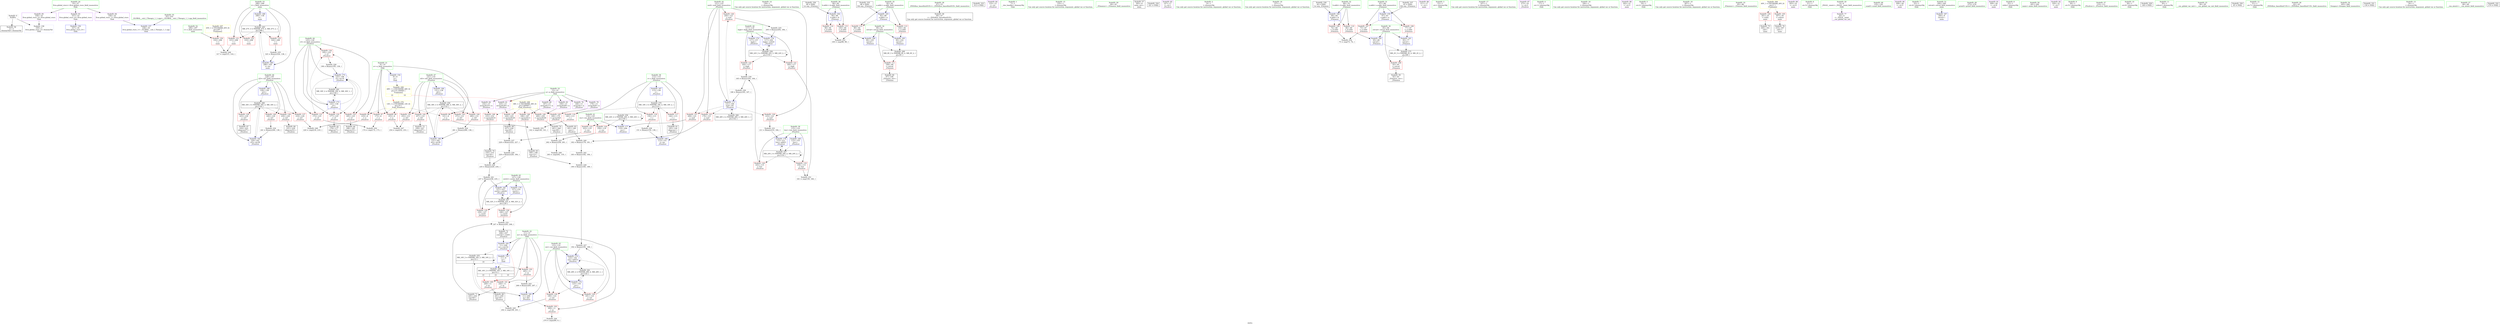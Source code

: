 digraph "SVFG" {
	label="SVFG";

	Node0x562b2a249fd0 [shape=record,color=grey,label="{NodeID: 0\nNullPtr}"];
	Node0x562b2a249fd0 -> Node0x562b2a26bf90[style=solid];
	Node0x562b2a249fd0 -> Node0x562b2a272420[style=solid];
	Node0x562b2a285350 [shape=record,color=black,label="{NodeID: 263\nMR_47V_3 = PHI(MR_47V_4, MR_47V_2, )\npts\{299 \}\n}"];
	Node0x562b2a285350 -> Node0x562b2a271db0[style=dashed];
	Node0x562b2a285350 -> Node0x562b2a271e80[style=dashed];
	Node0x562b2a285350 -> Node0x562b2a271f50[style=dashed];
	Node0x562b2a285350 -> Node0x562b2a273d80[style=dashed];
	Node0x562b2a273630 [shape=record,color=blue,label="{NodeID: 180\n129\<--138\ni23\<--\n_Z5solvev\n}"];
	Node0x562b2a273630 -> Node0x562b2a286c50[style=dashed];
	Node0x562b2a26a900 [shape=record,color=red,label="{NodeID: 97\n173\<--8\n\<--n\n_Z5solvev\n}"];
	Node0x562b2a26a900 -> Node0x562b2a279330[style=solid];
	Node0x562b2a268b60 [shape=record,color=green,label="{NodeID: 14\n138\<--1\n\<--dummyObj\nCan only get source location for instruction, argument, global var or function.}"];
	Node0x562b2a26b460 [shape=record,color=red,label="{NodeID: 111\n108\<--90\n\<--retval\n_Z3minxx\n}"];
	Node0x562b2a26b460 -> Node0x562b2a26c330[style=solid];
	Node0x562b2a269700 [shape=record,color=green,label="{NodeID: 28\n47\<--53\n_ZNSt8ios_base4InitD1Ev\<--_ZNSt8ios_base4InitD1Ev_field_insensitive\n}"];
	Node0x562b2a269700 -> Node0x562b2a26c160[style=solid];
	Node0x562b2a270890 [shape=record,color=red,label="{NodeID: 125\n176\<--121\n\<--mid\n_Z5solvev\n}"];
	Node0x562b2a270890 -> Node0x562b2a278430[style=solid];
	Node0x562b2a26a320 [shape=record,color=green,label="{NodeID: 42\n121\<--122\nmid\<--mid_field_insensitive\n_Z5solvev\n}"];
	Node0x562b2a26a320 -> Node0x562b2a270890[style=solid];
	Node0x562b2a26a320 -> Node0x562b2a270960[style=solid];
	Node0x562b2a26a320 -> Node0x562b2a270a30[style=solid];
	Node0x562b2a26a320 -> Node0x562b2a270b00[style=solid];
	Node0x562b2a26a320 -> Node0x562b2a272ee0[style=solid];
	Node0x562b2a2713f0 [shape=record,color=red,label="{NodeID: 139\n230\<--129\n\<--i23\n_Z5solvev\n}"];
	Node0x562b2a2713f0 -> Node0x562b2a26ca80[style=solid];
	Node0x562b2a26bf90 [shape=record,color=black,label="{NodeID: 56\n2\<--3\ndummyVal\<--dummyVal\n}"];
	Node0x562b2a277e30 [shape=record,color=grey,label="{NodeID: 236\n166 = Binary(165, 167, )\n}"];
	Node0x562b2a277e30 -> Node0x562b2a272ee0[style=solid];
	Node0x562b2a271f50 [shape=record,color=red,label="{NodeID: 153\n324\<--298\n\<--i\nmain\n}"];
	Node0x562b2a271f50 -> Node0x562b2a277cb0[style=solid];
	Node0x562b2a26cb50 [shape=record,color=black,label="{NodeID: 70\n234\<--233\nconv34\<--\n_Z5solvev\n}"];
	Node0x562b2a26cb50 -> Node0x562b2a2782b0[style=solid];
	Node0x562b2a29aa90 [shape=record,color=black,label="{NodeID: 333\n312 = PHI()\n}"];
	Node0x562b2a279330 [shape=record,color=grey,label="{NodeID: 250\n174 = cmp(172, 173, )\n}"];
	Node0x562b2a272ba0 [shape=record,color=blue,label="{NodeID: 167\n113\<--138\ni\<--\n_Z5solvev\n}"];
	Node0x562b2a272ba0 -> Node0x562b2a287650[style=dashed];
	Node0x562b2a26d6b0 [shape=record,color=purple,label="{NodeID: 84\n133\<--15\n\<--.str\n_Z5solvev\n}"];
	Node0x562b2a24a060 [shape=record,color=green,label="{NodeID: 1\n7\<--1\n__dso_handle\<--dummyObj\nGlob }"];
	Node0x562b2a285850 [shape=record,color=black,label="{NodeID: 264\nMR_16V_2 = PHI(MR_16V_3, MR_16V_1, )\npts\{12 \}\n|{<s0>10|<s1>10|<s2>10}}"];
	Node0x562b2a285850:s0 -> Node0x562b2a26ab70[style=dashed,color=red];
	Node0x562b2a285850:s1 -> Node0x562b2a26ac40[style=dashed,color=red];
	Node0x562b2a285850:s2 -> Node0x562b2a2738a0[style=dashed,color=red];
	Node0x562b2a273700 [shape=record,color=blue,label="{NodeID: 181\n127\<--237\ncnt22\<--add36\n_Z5solvev\n}"];
	Node0x562b2a273700 -> Node0x562b2a286750[style=dashed];
	Node0x562b2a26a9d0 [shape=record,color=red,label="{NodeID: 98\n219\<--8\n\<--n\n_Z5solvev\n}"];
	Node0x562b2a26a9d0 -> Node0x562b2a279030[style=solid];
	Node0x562b2a268bf0 [shape=record,color=green,label="{NodeID: 15\n155\<--1\n\<--dummyObj\nCan only get source location for instruction, argument, global var or function.}"];
	Node0x562b2a26b530 [shape=record,color=red,label="{NodeID: 112\n98\<--92\n\<--a.addr\n_Z3minxx\n}"];
	Node0x562b2a26b530 -> Node0x562b2a26f100[style=solid];
	Node0x562b2a269800 [shape=record,color=green,label="{NodeID: 29\n60\<--61\n_Z3maxxx\<--_Z3maxxx_field_insensitive\n}"];
	Node0x562b2a270960 [shape=record,color=red,label="{NodeID: 126\n204\<--121\n\<--mid\n_Z5solvev\n}"];
	Node0x562b2a270960 -> Node0x562b2a276db0[style=solid];
	Node0x562b2a26a3f0 [shape=record,color=green,label="{NodeID: 43\n123\<--124\ncnt\<--cnt_field_insensitive\n_Z5solvev\n}"];
	Node0x562b2a26a3f0 -> Node0x562b2a270bd0[style=solid];
	Node0x562b2a26a3f0 -> Node0x562b2a270ca0[style=solid];
	Node0x562b2a26a3f0 -> Node0x562b2a272fb0[style=solid];
	Node0x562b2a26a3f0 -> Node0x562b2a273150[style=solid];
	Node0x562b2a2714c0 [shape=record,color=red,label="{NodeID: 140\n240\<--129\n\<--i23\n_Z5solvev\n}"];
	Node0x562b2a2714c0 -> Node0x562b2a277b30[style=solid];
	Node0x562b2a26c090 [shape=record,color=black,label="{NodeID: 57\n293\<--9\nmain_ret\<--\nmain\n}"];
	Node0x562b2a277fb0 [shape=record,color=grey,label="{NodeID: 237\n228 = Binary(222, 227, )\n}"];
	Node0x562b2a277fb0 -> Node0x562b2a2773b0[style=solid];
	Node0x562b2a272020 [shape=record,color=blue,label="{NodeID: 154\n8\<--9\nn\<--\nGlob }"];
	Node0x562b2a272020 -> Node0x562b2a28b740[style=dashed];
	Node0x562b2a26cc20 [shape=record,color=black,label="{NodeID: 71\n245\<--244\nconv40\<--\n_Z5solvev\n}"];
	Node0x562b2a26cc20 -> Node0x562b2a277830[style=solid];
	Node0x562b2a29ab90 [shape=record,color=black,label="{NodeID: 334\n321 = PHI()\n}"];
	Node0x562b2a2794b0 [shape=record,color=grey,label="{NodeID: 251\n161 = cmp(159, 160, )\n}"];
	Node0x562b2a272c70 [shape=record,color=blue,label="{NodeID: 168\n113\<--151\ni\<--inc\n_Z5solvev\n}"];
	Node0x562b2a272c70 -> Node0x562b2a287650[style=dashed];
	Node0x562b2a26d780 [shape=record,color=purple,label="{NodeID: 85\n147\<--17\n\<--.str.1\n_Z5solvev\n}"];
	Node0x562b2a25cd30 [shape=record,color=green,label="{NodeID: 2\n9\<--1\n\<--dummyObj\nCan only get source location for instruction, argument, global var or function.}"];
	Node0x562b2a2737d0 [shape=record,color=blue,label="{NodeID: 182\n129\<--241\ni23\<--inc38\n_Z5solvev\n}"];
	Node0x562b2a2737d0 -> Node0x562b2a286c50[style=dashed];
	Node0x562b2a26aaa0 [shape=record,color=red,label="{NodeID: 99\n253\<--8\n\<--n\n_Z5solvev\n}"];
	Node0x562b2a26aaa0 -> Node0x562b2a278eb0[style=solid];
	Node0x562b2a268c80 [shape=record,color=green,label="{NodeID: 16\n157\<--1\n\<--dummyObj\nCan only get source location for instruction, argument, global var or function.}"];
	Node0x562b2a26b600 [shape=record,color=red,label="{NodeID: 113\n102\<--92\n\<--a.addr\n_Z3minxx\n}"];
	Node0x562b2a26b600 -> Node0x562b2a272a00[style=solid];
	Node0x562b2a269900 [shape=record,color=green,label="{NodeID: 30\n65\<--66\nretval\<--retval_field_insensitive\n_Z3maxxx\n}"];
	Node0x562b2a269900 -> Node0x562b2a26b050[style=solid];
	Node0x562b2a269900 -> Node0x562b2a2726c0[style=solid];
	Node0x562b2a269900 -> Node0x562b2a272790[style=solid];
	Node0x562b2a270a30 [shape=record,color=red,label="{NodeID: 127\n208\<--121\n\<--mid\n_Z5solvev\n}"];
	Node0x562b2a270a30 -> Node0x562b2a2733c0[style=solid];
	Node0x562b2a26a4c0 [shape=record,color=green,label="{NodeID: 44\n125\<--126\ni3\<--i3_field_insensitive\n_Z5solvev\n}"];
	Node0x562b2a26a4c0 -> Node0x562b2a270d70[style=solid];
	Node0x562b2a26a4c0 -> Node0x562b2a270e40[style=solid];
	Node0x562b2a26a4c0 -> Node0x562b2a270f10[style=solid];
	Node0x562b2a26a4c0 -> Node0x562b2a270fe0[style=solid];
	Node0x562b2a26a4c0 -> Node0x562b2a273080[style=solid];
	Node0x562b2a26a4c0 -> Node0x562b2a273220[style=solid];
	Node0x562b2a276c70 [shape=record,color=grey,label="{NodeID: 224\n281 = Binary(280, 138, )\n}"];
	Node0x562b2a276c70 -> Node0x562b2a273b10[style=solid];
	Node0x562b2a271590 [shape=record,color=red,label="{NodeID: 141\n252\<--131\n\<--i43\n_Z5solvev\n}"];
	Node0x562b2a271590 -> Node0x562b2a278eb0[style=solid];
	Node0x562b2a26c160 [shape=record,color=black,label="{NodeID: 58\n46\<--47\n\<--_ZNSt8ios_base4InitD1Ev\nCan only get source location for instruction, argument, global var or function.}"];
	Node0x562b2a278130 [shape=record,color=grey,label="{NodeID: 238\n151 = Binary(150, 138, )\n}"];
	Node0x562b2a278130 -> Node0x562b2a272c70[style=solid];
	Node0x562b2a272120 [shape=record,color=blue,label="{NodeID: 155\n11\<--9\nm\<--\nGlob }"];
	Node0x562b2a272120 -> Node0x562b2a285850[style=dashed];
	Node0x562b2a26ccf0 [shape=record,color=black,label="{NodeID: 72\n248\<--247\nconv42\<--sub41\n_Z5solvev\n}"];
	Node0x562b2a26ccf0 -> Node0x562b2a2738a0[style=solid];
	Node0x562b2a29ac90 [shape=record,color=black,label="{NodeID: 335\n88 = PHI()\n0th arg _Z3minxx }"];
	Node0x562b2a29ac90 -> Node0x562b2a272860[style=solid];
	Node0x562b2a26f100 [shape=record,color=grey,label="{NodeID: 252\n100 = cmp(98, 99, )\n}"];
	Node0x562b2a272d40 [shape=record,color=blue,label="{NodeID: 169\n115\<--155\nlow\<--\n_Z5solvev\n}"];
	Node0x562b2a272d40 -> Node0x562b2a283550[style=dashed];
	Node0x562b2a26d850 [shape=record,color=purple,label="{NodeID: 86\n311\<--17\n\<--.str.1\nmain\n}"];
	Node0x562b2a25cdc0 [shape=record,color=green,label="{NodeID: 3\n15\<--1\n.str\<--dummyObj\nGlob }"];
	Node0x562b2a2738a0 [shape=record,color=blue,label="{NodeID: 183\n11\<--248\nm\<--conv42\n_Z5solvev\n}"];
	Node0x562b2a2738a0 -> Node0x562b2a282b50[style=dashed];
	Node0x562b2a26ab70 [shape=record,color=red,label="{NodeID: 100\n200\<--11\n\<--m\n_Z5solvev\n}"];
	Node0x562b2a26ab70 -> Node0x562b2a26c810[style=solid];
	Node0x562b2a268d10 [shape=record,color=green,label="{NodeID: 17\n167\<--1\n\<--dummyObj\nCan only get source location for instruction, argument, global var or function.}"];
	Node0x562b2a26b6d0 [shape=record,color=red,label="{NodeID: 114\n99\<--94\n\<--b.addr\n_Z3minxx\n}"];
	Node0x562b2a26b6d0 -> Node0x562b2a26f100[style=solid];
	Node0x562b2a2699d0 [shape=record,color=green,label="{NodeID: 31\n67\<--68\na.addr\<--a.addr_field_insensitive\n_Z3maxxx\n}"];
	Node0x562b2a2699d0 -> Node0x562b2a26b120[style=solid];
	Node0x562b2a2699d0 -> Node0x562b2a26b1f0[style=solid];
	Node0x562b2a2699d0 -> Node0x562b2a272520[style=solid];
	Node0x562b2a270b00 [shape=record,color=red,label="{NodeID: 128\n210\<--121\n\<--mid\n_Z5solvev\n}"];
	Node0x562b2a270b00 -> Node0x562b2a2776b0[style=solid];
	Node0x562b2a26a590 [shape=record,color=green,label="{NodeID: 45\n127\<--128\ncnt22\<--cnt22_field_insensitive\n_Z5solvev\n}"];
	Node0x562b2a26a590 -> Node0x562b2a2710b0[style=solid];
	Node0x562b2a26a590 -> Node0x562b2a271180[style=solid];
	Node0x562b2a26a590 -> Node0x562b2a273560[style=solid];
	Node0x562b2a26a590 -> Node0x562b2a273700[style=solid];
	Node0x562b2a276db0 [shape=record,color=grey,label="{NodeID: 225\n205 = Binary(204, 184, )\n}"];
	Node0x562b2a276db0 -> Node0x562b2a2732f0[style=solid];
	Node0x562b2a271660 [shape=record,color=red,label="{NodeID: 142\n257\<--131\n\<--i43\n_Z5solvev\n}"];
	Node0x562b2a271660 -> Node0x562b2a26cdc0[style=solid];
	Node0x562b2a26c260 [shape=record,color=black,label="{NodeID: 59\n62\<--83\n_Z3maxxx_ret\<--\n_Z3maxxx\n}"];
	Node0x562b2a2782b0 [shape=record,color=grey,label="{NodeID: 239\n235 = Binary(229, 234, )\n}"];
	Node0x562b2a2782b0 -> Node0x562b2a2785b0[style=solid];
	Node0x562b2a272220 [shape=record,color=blue,label="{NodeID: 156\n337\<--34\nllvm.global_ctors_0\<--\nGlob }"];
	Node0x562b2a26cdc0 [shape=record,color=black,label="{NodeID: 73\n258\<--257\nidxprom47\<--\n_Z5solvev\n}"];
	Node0x562b2a29adf0 [shape=record,color=black,label="{NodeID: 336\n89 = PHI()\n1st arg _Z3minxx }"];
	Node0x562b2a29adf0 -> Node0x562b2a272930[style=solid];
	Node0x562b2a26f280 [shape=record,color=grey,label="{NodeID: 253\n142 = cmp(140, 141, )\n}"];
	Node0x562b2a272e10 [shape=record,color=blue,label="{NodeID: 170\n117\<--157\nhigh\<--\n_Z5solvev\n}"];
	Node0x562b2a272e10 -> Node0x562b2a283a50[style=dashed];
	Node0x562b2a26d920 [shape=record,color=purple,label="{NodeID: 87\n273\<--19\n\<--.str.2\n_Z5solvev\n}"];
	Node0x562b2a25d390 [shape=record,color=green,label="{NodeID: 4\n17\<--1\n.str.1\<--dummyObj\nGlob }"];
	Node0x562b2a286750 [shape=record,color=black,label="{NodeID: 267\nMR_32V_3 = PHI(MR_32V_4, MR_32V_2, )\npts\{128 \}\n}"];
	Node0x562b2a286750 -> Node0x562b2a2710b0[style=dashed];
	Node0x562b2a286750 -> Node0x562b2a271180[style=dashed];
	Node0x562b2a286750 -> Node0x562b2a273700[style=dashed];
	Node0x562b2a273970 [shape=record,color=blue,label="{NodeID: 184\n131\<--138\ni43\<--\n_Z5solvev\n}"];
	Node0x562b2a273970 -> Node0x562b2a283050[style=dashed];
	Node0x562b2a26ac40 [shape=record,color=red,label="{NodeID: 101\n244\<--11\n\<--m\n_Z5solvev\n}"];
	Node0x562b2a26ac40 -> Node0x562b2a26cc20[style=solid];
	Node0x562b2a268da0 [shape=record,color=green,label="{NodeID: 18\n184\<--1\n\<--dummyObj\nCan only get source location for instruction, argument, global var or function.}"];
	Node0x562b2a2700f0 [shape=record,color=red,label="{NodeID: 115\n105\<--94\n\<--b.addr\n_Z3minxx\n}"];
	Node0x562b2a2700f0 -> Node0x562b2a272ad0[style=solid];
	Node0x562b2a269aa0 [shape=record,color=green,label="{NodeID: 32\n69\<--70\nb.addr\<--b.addr_field_insensitive\n_Z3maxxx\n}"];
	Node0x562b2a269aa0 -> Node0x562b2a26b2c0[style=solid];
	Node0x562b2a269aa0 -> Node0x562b2a26b390[style=solid];
	Node0x562b2a269aa0 -> Node0x562b2a2725f0[style=solid];
	Node0x562b2a270bd0 [shape=record,color=red,label="{NodeID: 129\n191\<--123\n\<--cnt\n_Z5solvev\n}"];
	Node0x562b2a270bd0 -> Node0x562b2a2770b0[style=solid];
	Node0x562b2a26a660 [shape=record,color=green,label="{NodeID: 46\n129\<--130\ni23\<--i23_field_insensitive\n_Z5solvev\n}"];
	Node0x562b2a26a660 -> Node0x562b2a271250[style=solid];
	Node0x562b2a26a660 -> Node0x562b2a271320[style=solid];
	Node0x562b2a26a660 -> Node0x562b2a2713f0[style=solid];
	Node0x562b2a26a660 -> Node0x562b2a2714c0[style=solid];
	Node0x562b2a26a660 -> Node0x562b2a273630[style=solid];
	Node0x562b2a26a660 -> Node0x562b2a2737d0[style=solid];
	Node0x562b2a276f30 [shape=record,color=grey,label="{NodeID: 226\n196 = Binary(195, 138, )\n}"];
	Node0x562b2a276f30 -> Node0x562b2a273220[style=solid];
	Node0x562b2a271730 [shape=record,color=red,label="{NodeID: 143\n272\<--131\n\<--i43\n_Z5solvev\n}"];
	Node0x562b2a26c330 [shape=record,color=black,label="{NodeID: 60\n87\<--108\n_Z3minxx_ret\<--\n_Z3minxx\n}"];
	Node0x562b2a278430 [shape=record,color=grey,label="{NodeID: 240\n182 = Binary(176, 181, )\n}"];
	Node0x562b2a278430 -> Node0x562b2a278730[style=solid];
	Node0x562b2a272320 [shape=record,color=blue,label="{NodeID: 157\n338\<--35\nllvm.global_ctors_1\<--_GLOBAL__sub_I_Theogry_1_1.cpp\nGlob }"];
	Node0x562b2a26ce90 [shape=record,color=black,label="{NodeID: 74\n261\<--260\nconv49\<--\n_Z5solvev\n}"];
	Node0x562b2a26ce90 -> Node0x562b2a2779b0[style=solid];
	Node0x562b2a29aef0 [shape=record,color=black,label="{NodeID: 337\n63 = PHI()\n0th arg _Z3maxxx }"];
	Node0x562b2a29aef0 -> Node0x562b2a272520[style=solid];
	Node0x562b2a26f400 [shape=record,color=grey,label="{NodeID: 254\n75 = cmp(73, 74, )\n}"];
	Node0x562b2a272ee0 [shape=record,color=blue,label="{NodeID: 171\n121\<--166\nmid\<--div\n_Z5solvev\n}"];
	Node0x562b2a272ee0 -> Node0x562b2a270890[style=dashed];
	Node0x562b2a272ee0 -> Node0x562b2a270960[style=dashed];
	Node0x562b2a272ee0 -> Node0x562b2a270a30[style=dashed];
	Node0x562b2a272ee0 -> Node0x562b2a270b00[style=dashed];
	Node0x562b2a272ee0 -> Node0x562b2a284450[style=dashed];
	Node0x562b2a26d9f0 [shape=record,color=purple,label="{NodeID: 88\n302\<--21\n\<--.str.3\nmain\n}"];
	Node0x562b2a25d420 [shape=record,color=green,label="{NodeID: 5\n19\<--1\n.str.2\<--dummyObj\nGlob }"];
	Node0x562b2a286c50 [shape=record,color=black,label="{NodeID: 268\nMR_34V_3 = PHI(MR_34V_4, MR_34V_2, )\npts\{130 \}\n}"];
	Node0x562b2a286c50 -> Node0x562b2a271250[style=dashed];
	Node0x562b2a286c50 -> Node0x562b2a271320[style=dashed];
	Node0x562b2a286c50 -> Node0x562b2a2713f0[style=dashed];
	Node0x562b2a286c50 -> Node0x562b2a2714c0[style=dashed];
	Node0x562b2a286c50 -> Node0x562b2a2737d0[style=dashed];
	Node0x562b2a273a40 [shape=record,color=blue,label="{NodeID: 185\n11\<--266\nm\<--dec\n_Z5solvev\n}"];
	Node0x562b2a273a40 -> Node0x562b2a26ade0[style=dashed];
	Node0x562b2a273a40 -> Node0x562b2a282b50[style=dashed];
	Node0x562b2a26ad10 [shape=record,color=red,label="{NodeID: 102\n265\<--11\n\<--m\n_Z5solvev\n}"];
	Node0x562b2a26ad10 -> Node0x562b2a2788b0[style=solid];
	Node0x562b2a268e30 [shape=record,color=green,label="{NodeID: 19\n267\<--1\n\<--dummyObj\nCan only get source location for instruction, argument, global var or function.}"];
	Node0x562b2a270180 [shape=record,color=red,label="{NodeID: 116\n140\<--113\n\<--i\n_Z5solvev\n}"];
	Node0x562b2a270180 -> Node0x562b2a26f280[style=solid];
	Node0x562b2a269b70 [shape=record,color=green,label="{NodeID: 33\n85\<--86\n_Z3minxx\<--_Z3minxx_field_insensitive\n}"];
	Node0x562b2a270ca0 [shape=record,color=red,label="{NodeID: 130\n199\<--123\n\<--cnt\n_Z5solvev\n}"];
	Node0x562b2a270ca0 -> Node0x562b2a278bb0[style=solid];
	Node0x562b2a26a730 [shape=record,color=green,label="{NodeID: 47\n131\<--132\ni43\<--i43_field_insensitive\n_Z5solvev\n}"];
	Node0x562b2a26a730 -> Node0x562b2a271590[style=solid];
	Node0x562b2a26a730 -> Node0x562b2a271660[style=solid];
	Node0x562b2a26a730 -> Node0x562b2a271730[style=solid];
	Node0x562b2a26a730 -> Node0x562b2a271800[style=solid];
	Node0x562b2a26a730 -> Node0x562b2a273970[style=solid];
	Node0x562b2a26a730 -> Node0x562b2a273b10[style=solid];
	Node0x562b2a2770b0 [shape=record,color=grey,label="{NodeID: 227\n192 = Binary(191, 190, )\n}"];
	Node0x562b2a2770b0 -> Node0x562b2a273150[style=solid];
	Node0x562b2a271800 [shape=record,color=red,label="{NodeID: 144\n280\<--131\n\<--i43\n_Z5solvev\n}"];
	Node0x562b2a271800 -> Node0x562b2a276c70[style=solid];
	Node0x562b2a26c400 [shape=record,color=black,label="{NodeID: 61\n145\<--144\nidxprom\<--\n_Z5solvev\n}"];
	Node0x562b2a2785b0 [shape=record,color=grey,label="{NodeID: 241\n237 = Binary(236, 235, )\n}"];
	Node0x562b2a2785b0 -> Node0x562b2a273700[style=solid];
	Node0x562b2a272420 [shape=record,color=blue, style = dotted,label="{NodeID: 158\n339\<--3\nllvm.global_ctors_2\<--dummyVal\nGlob }"];
	Node0x562b2a26cf60 [shape=record,color=black,label="{NodeID: 75\n304\<--301\ncall\<--\nmain\n}"];
	Node0x562b2a29aff0 [shape=record,color=black,label="{NodeID: 338\n64 = PHI()\n1st arg _Z3maxxx }"];
	Node0x562b2a29aff0 -> Node0x562b2a2725f0[style=solid];
	Node0x562b2a282b50 [shape=record,color=black,label="{NodeID: 255\nMR_16V_3 = PHI(MR_16V_5, MR_16V_2, )\npts\{12 \}\n|{|<s3>10}}"];
	Node0x562b2a282b50 -> Node0x562b2a26ad10[style=dashed];
	Node0x562b2a282b50 -> Node0x562b2a273a40[style=dashed];
	Node0x562b2a282b50 -> Node0x562b2a282b50[style=dashed];
	Node0x562b2a282b50:s3 -> Node0x562b2a285850[style=dashed,color=blue];
	Node0x562b2a272fb0 [shape=record,color=blue,label="{NodeID: 172\n123\<--155\ncnt\<--\n_Z5solvev\n}"];
	Node0x562b2a272fb0 -> Node0x562b2a270bd0[style=dashed];
	Node0x562b2a272fb0 -> Node0x562b2a270ca0[style=dashed];
	Node0x562b2a272fb0 -> Node0x562b2a273150[style=dashed];
	Node0x562b2a272fb0 -> Node0x562b2a284950[style=dashed];
	Node0x562b2a26dac0 [shape=record,color=purple,label="{NodeID: 89\n303\<--23\n\<--.str.4\nmain\n}"];
	Node0x562b2a2686e0 [shape=record,color=green,label="{NodeID: 6\n21\<--1\n.str.3\<--dummyObj\nGlob }"];
	Node0x562b2a287150 [shape=record,color=black,label="{NodeID: 269\nMR_8V_3 = PHI(MR_8V_4, MR_8V_2, )\npts\{91 \}\n}"];
	Node0x562b2a287150 -> Node0x562b2a26b460[style=dashed];
	Node0x562b2a273b10 [shape=record,color=blue,label="{NodeID: 186\n131\<--281\ni43\<--inc58\n_Z5solvev\n}"];
	Node0x562b2a273b10 -> Node0x562b2a283050[style=dashed];
	Node0x562b2a26ade0 [shape=record,color=red,label="{NodeID: 103\n269\<--11\n\<--m\n_Z5solvev\n}"];
	Node0x562b2a26ade0 -> Node0x562b2a278a30[style=solid];
	Node0x562b2a268f00 [shape=record,color=green,label="{NodeID: 20\n4\<--6\n_ZStL8__ioinit\<--_ZStL8__ioinit_field_insensitive\nGlob }"];
	Node0x562b2a268f00 -> Node0x562b2a26d100[style=solid];
	Node0x562b2a270210 [shape=record,color=red,label="{NodeID: 117\n144\<--113\n\<--i\n_Z5solvev\n}"];
	Node0x562b2a270210 -> Node0x562b2a26c400[style=solid];
	Node0x562b2a269c70 [shape=record,color=green,label="{NodeID: 34\n90\<--91\nretval\<--retval_field_insensitive\n_Z3minxx\n}"];
	Node0x562b2a269c70 -> Node0x562b2a26b460[style=solid];
	Node0x562b2a269c70 -> Node0x562b2a272a00[style=solid];
	Node0x562b2a269c70 -> Node0x562b2a272ad0[style=solid];
	Node0x562b2a28b580 [shape=record,color=yellow,style=double,label="{NodeID: 297\n45V_1 = ENCHI(MR_45V_0)\npts\{297 \}\nFun[main]}"];
	Node0x562b2a28b580 -> Node0x562b2a271ce0[style=dashed];
	Node0x562b2a270d70 [shape=record,color=red,label="{NodeID: 131\n172\<--125\n\<--i3\n_Z5solvev\n}"];
	Node0x562b2a270d70 -> Node0x562b2a279330[style=solid];
	Node0x562b2a26b820 [shape=record,color=green,label="{NodeID: 48\n135\<--136\nscanf\<--scanf_field_insensitive\n}"];
	Node0x562b2a277230 [shape=record,color=grey,label="{NodeID: 228\n190 = Binary(183, 189, )\n}"];
	Node0x562b2a277230 -> Node0x562b2a2770b0[style=solid];
	Node0x562b2a2718d0 [shape=record,color=red,label="{NodeID: 145\n180\<--179\n\<--arrayidx8\n_Z5solvev\n}"];
	Node0x562b2a2718d0 -> Node0x562b2a26c5a0[style=solid];
	Node0x562b2a26c4d0 [shape=record,color=black,label="{NodeID: 62\n178\<--177\nidxprom7\<--\n_Z5solvev\n}"];
	Node0x562b2a278730 [shape=record,color=grey,label="{NodeID: 242\n183 = Binary(182, 184, )\n}"];
	Node0x562b2a278730 -> Node0x562b2a277230[style=solid];
	Node0x562b2a272520 [shape=record,color=blue,label="{NodeID: 159\n67\<--63\na.addr\<--a\n_Z3maxxx\n}"];
	Node0x562b2a272520 -> Node0x562b2a26b120[style=dashed];
	Node0x562b2a272520 -> Node0x562b2a26b1f0[style=dashed];
	Node0x562b2a26d030 [shape=record,color=black,label="{NodeID: 76\n310\<--307\ncall1\<--\nmain\n}"];
	Node0x562b2a283050 [shape=record,color=black,label="{NodeID: 256\nMR_36V_3 = PHI(MR_36V_4, MR_36V_2, )\npts\{132 \}\n}"];
	Node0x562b2a283050 -> Node0x562b2a271590[style=dashed];
	Node0x562b2a283050 -> Node0x562b2a271660[style=dashed];
	Node0x562b2a283050 -> Node0x562b2a271730[style=dashed];
	Node0x562b2a283050 -> Node0x562b2a271800[style=dashed];
	Node0x562b2a283050 -> Node0x562b2a273b10[style=dashed];
	Node0x562b2a273080 [shape=record,color=blue,label="{NodeID: 173\n125\<--138\ni3\<--\n_Z5solvev\n}"];
	Node0x562b2a273080 -> Node0x562b2a270d70[style=dashed];
	Node0x562b2a273080 -> Node0x562b2a270e40[style=dashed];
	Node0x562b2a273080 -> Node0x562b2a270f10[style=dashed];
	Node0x562b2a273080 -> Node0x562b2a270fe0[style=dashed];
	Node0x562b2a273080 -> Node0x562b2a273220[style=dashed];
	Node0x562b2a273080 -> Node0x562b2a284e50[style=dashed];
	Node0x562b2a26db90 [shape=record,color=purple,label="{NodeID: 90\n308\<--26\n\<--.str.5\nmain\n}"];
	Node0x562b2a268770 [shape=record,color=green,label="{NodeID: 7\n23\<--1\n.str.4\<--dummyObj\nGlob }"];
	Node0x562b2a287650 [shape=record,color=black,label="{NodeID: 270\nMR_18V_3 = PHI(MR_18V_4, MR_18V_2, )\npts\{114 \}\n}"];
	Node0x562b2a287650 -> Node0x562b2a270180[style=dashed];
	Node0x562b2a287650 -> Node0x562b2a270210[style=dashed];
	Node0x562b2a287650 -> Node0x562b2a2702e0[style=dashed];
	Node0x562b2a287650 -> Node0x562b2a272c70[style=dashed];
	Node0x562b2a273be0 [shape=record,color=blue,label="{NodeID: 187\n294\<--9\nretval\<--\nmain\n}"];
	Node0x562b2a26aeb0 [shape=record,color=red,label="{NodeID: 104\n301\<--25\n\<--stdin\nmain\n}"];
	Node0x562b2a26aeb0 -> Node0x562b2a26cf60[style=solid];
	Node0x562b2a269000 [shape=record,color=green,label="{NodeID: 21\n8\<--10\nn\<--n_field_insensitive\nGlob }"];
	Node0x562b2a269000 -> Node0x562b2a26a830[style=solid];
	Node0x562b2a269000 -> Node0x562b2a26a900[style=solid];
	Node0x562b2a269000 -> Node0x562b2a26a9d0[style=solid];
	Node0x562b2a269000 -> Node0x562b2a26aaa0[style=solid];
	Node0x562b2a269000 -> Node0x562b2a272020[style=solid];
	Node0x562b2a2702e0 [shape=record,color=red,label="{NodeID: 118\n150\<--113\n\<--i\n_Z5solvev\n}"];
	Node0x562b2a2702e0 -> Node0x562b2a278130[style=solid];
	Node0x562b2a269d40 [shape=record,color=green,label="{NodeID: 35\n92\<--93\na.addr\<--a.addr_field_insensitive\n_Z3minxx\n}"];
	Node0x562b2a269d40 -> Node0x562b2a26b530[style=solid];
	Node0x562b2a269d40 -> Node0x562b2a26b600[style=solid];
	Node0x562b2a269d40 -> Node0x562b2a272860[style=solid];
	Node0x562b2a270e40 [shape=record,color=red,label="{NodeID: 132\n177\<--125\n\<--i3\n_Z5solvev\n}"];
	Node0x562b2a270e40 -> Node0x562b2a26c4d0[style=solid];
	Node0x562b2a26b920 [shape=record,color=green,label="{NodeID: 49\n275\<--276\nprintf\<--printf_field_insensitive\n}"];
	Node0x562b2a2773b0 [shape=record,color=grey,label="{NodeID: 229\n229 = Binary(228, 184, )\n}"];
	Node0x562b2a2773b0 -> Node0x562b2a2782b0[style=solid];
	Node0x562b2a2719a0 [shape=record,color=red,label="{NodeID: 146\n188\<--187\n\<--arrayidx11\n_Z5solvev\n}"];
	Node0x562b2a2719a0 -> Node0x562b2a26c740[style=solid];
	Node0x562b2a26c5a0 [shape=record,color=black,label="{NodeID: 63\n181\<--180\nconv\<--\n_Z5solvev\n}"];
	Node0x562b2a26c5a0 -> Node0x562b2a278430[style=solid];
	Node0x562b2a2788b0 [shape=record,color=grey,label="{NodeID: 243\n266 = Binary(265, 267, )\n}"];
	Node0x562b2a2788b0 -> Node0x562b2a273a40[style=solid];
	Node0x562b2a2725f0 [shape=record,color=blue,label="{NodeID: 160\n69\<--64\nb.addr\<--b\n_Z3maxxx\n}"];
	Node0x562b2a2725f0 -> Node0x562b2a26b2c0[style=dashed];
	Node0x562b2a2725f0 -> Node0x562b2a26b390[style=dashed];
	Node0x562b2a26d100 [shape=record,color=purple,label="{NodeID: 77\n44\<--4\n\<--_ZStL8__ioinit\n__cxx_global_var_init\n}"];
	Node0x562b2a283550 [shape=record,color=black,label="{NodeID: 257\nMR_20V_3 = PHI(MR_20V_4, MR_20V_2, )\npts\{116 \}\n}"];
	Node0x562b2a283550 -> Node0x562b2a2703b0[style=dashed];
	Node0x562b2a283550 -> Node0x562b2a270480[style=dashed];
	Node0x562b2a283550 -> Node0x562b2a273490[style=dashed];
	Node0x562b2a283550 -> Node0x562b2a283550[style=dashed];
	Node0x562b2a273150 [shape=record,color=blue,label="{NodeID: 174\n123\<--192\ncnt\<--add14\n_Z5solvev\n}"];
	Node0x562b2a273150 -> Node0x562b2a270bd0[style=dashed];
	Node0x562b2a273150 -> Node0x562b2a270ca0[style=dashed];
	Node0x562b2a273150 -> Node0x562b2a273150[style=dashed];
	Node0x562b2a273150 -> Node0x562b2a284950[style=dashed];
	Node0x562b2a26dc60 [shape=record,color=purple,label="{NodeID: 91\n309\<--28\n\<--.str.6\nmain\n}"];
	Node0x562b2a268800 [shape=record,color=green,label="{NodeID: 8\n25\<--1\nstdin\<--dummyObj\nGlob }"];
	Node0x562b2a273cb0 [shape=record,color=blue,label="{NodeID: 188\n298\<--138\ni\<--\nmain\n}"];
	Node0x562b2a273cb0 -> Node0x562b2a285350[style=dashed];
	Node0x562b2a26af80 [shape=record,color=red,label="{NodeID: 105\n307\<--30\n\<--stdout\nmain\n}"];
	Node0x562b2a26af80 -> Node0x562b2a26d030[style=solid];
	Node0x562b2a269100 [shape=record,color=green,label="{NodeID: 22\n11\<--12\nm\<--m_field_insensitive\nGlob }"];
	Node0x562b2a269100 -> Node0x562b2a26ab70[style=solid];
	Node0x562b2a269100 -> Node0x562b2a26ac40[style=solid];
	Node0x562b2a269100 -> Node0x562b2a26ad10[style=solid];
	Node0x562b2a269100 -> Node0x562b2a26ade0[style=solid];
	Node0x562b2a269100 -> Node0x562b2a272120[style=solid];
	Node0x562b2a269100 -> Node0x562b2a2738a0[style=solid];
	Node0x562b2a269100 -> Node0x562b2a273a40[style=solid];
	Node0x562b2a2703b0 [shape=record,color=red,label="{NodeID: 119\n159\<--115\n\<--low\n_Z5solvev\n}"];
	Node0x562b2a2703b0 -> Node0x562b2a2794b0[style=solid];
	Node0x562b2a269e10 [shape=record,color=green,label="{NodeID: 36\n94\<--95\nb.addr\<--b.addr_field_insensitive\n_Z3minxx\n}"];
	Node0x562b2a269e10 -> Node0x562b2a26b6d0[style=solid];
	Node0x562b2a269e10 -> Node0x562b2a2700f0[style=solid];
	Node0x562b2a269e10 -> Node0x562b2a272930[style=solid];
	Node0x562b2a28b740 [shape=record,color=yellow,style=double,label="{NodeID: 299\n49V_1 = ENCHI(MR_49V_0)\npts\{10 140000 \}\nFun[main]|{<s0>10|<s1>10}}"];
	Node0x562b2a28b740:s0 -> Node0x562b2a289850[style=dashed,color=red];
	Node0x562b2a28b740:s1 -> Node0x562b2a28ad10[style=dashed,color=red];
	Node0x562b2a270f10 [shape=record,color=red,label="{NodeID: 133\n185\<--125\n\<--i3\n_Z5solvev\n}"];
	Node0x562b2a270f10 -> Node0x562b2a26c670[style=solid];
	Node0x562b2a26ba20 [shape=record,color=green,label="{NodeID: 50\n291\<--292\nmain\<--main_field_insensitive\n}"];
	Node0x562b2a277530 [shape=record,color=grey,label="{NodeID: 230\n165 = Binary(163, 164, )\n}"];
	Node0x562b2a277530 -> Node0x562b2a277e30[style=solid];
	Node0x562b2a271a70 [shape=record,color=red,label="{NodeID: 147\n226\<--225\n\<--arrayidx28\n_Z5solvev\n}"];
	Node0x562b2a271a70 -> Node0x562b2a26c9b0[style=solid];
	Node0x562b2a26c670 [shape=record,color=black,label="{NodeID: 64\n186\<--185\nidxprom10\<--\n_Z5solvev\n}"];
	Node0x562b2a278a30 [shape=record,color=grey,label="{NodeID: 244\n270 = cmp(269, 9, )\n}"];
	Node0x562b2a2726c0 [shape=record,color=blue,label="{NodeID: 161\n65\<--77\nretval\<--\n_Z3maxxx\n}"];
	Node0x562b2a2726c0 -> Node0x562b2a289350[style=dashed];
	Node0x562b2a26d1d0 [shape=record,color=purple,label="{NodeID: 78\n146\<--13\narrayidx\<--a\n_Z5solvev\n}"];
	Node0x562b2a283a50 [shape=record,color=black,label="{NodeID: 258\nMR_22V_3 = PHI(MR_22V_5, MR_22V_2, )\npts\{118 \}\n}"];
	Node0x562b2a283a50 -> Node0x562b2a270550[style=dashed];
	Node0x562b2a283a50 -> Node0x562b2a270620[style=dashed];
	Node0x562b2a283a50 -> Node0x562b2a2732f0[style=dashed];
	Node0x562b2a283a50 -> Node0x562b2a283a50[style=dashed];
	Node0x562b2a273220 [shape=record,color=blue,label="{NodeID: 175\n125\<--196\ni3\<--inc16\n_Z5solvev\n}"];
	Node0x562b2a273220 -> Node0x562b2a270d70[style=dashed];
	Node0x562b2a273220 -> Node0x562b2a270e40[style=dashed];
	Node0x562b2a273220 -> Node0x562b2a270f10[style=dashed];
	Node0x562b2a273220 -> Node0x562b2a270fe0[style=dashed];
	Node0x562b2a273220 -> Node0x562b2a273220[style=dashed];
	Node0x562b2a273220 -> Node0x562b2a284e50[style=dashed];
	Node0x562b2a26dd30 [shape=record,color=purple,label="{NodeID: 92\n320\<--31\n\<--.str.7\nmain\n}"];
	Node0x562b2a268890 [shape=record,color=green,label="{NodeID: 9\n26\<--1\n.str.5\<--dummyObj\nGlob }"];
	Node0x562b2a273d80 [shape=record,color=blue,label="{NodeID: 189\n298\<--325\ni\<--inc\nmain\n}"];
	Node0x562b2a273d80 -> Node0x562b2a285350[style=dashed];
	Node0x562b2a26b050 [shape=record,color=red,label="{NodeID: 106\n83\<--65\n\<--retval\n_Z3maxxx\n}"];
	Node0x562b2a26b050 -> Node0x562b2a26c260[style=solid];
	Node0x562b2a269200 [shape=record,color=green,label="{NodeID: 23\n13\<--14\na\<--a_field_insensitive\nGlob }"];
	Node0x562b2a269200 -> Node0x562b2a26d1d0[style=solid];
	Node0x562b2a269200 -> Node0x562b2a26d2a0[style=solid];
	Node0x562b2a269200 -> Node0x562b2a26d370[style=solid];
	Node0x562b2a269200 -> Node0x562b2a26d440[style=solid];
	Node0x562b2a269200 -> Node0x562b2a26d510[style=solid];
	Node0x562b2a269200 -> Node0x562b2a26d5e0[style=solid];
	Node0x562b2a270480 [shape=record,color=red,label="{NodeID: 120\n163\<--115\n\<--low\n_Z5solvev\n}"];
	Node0x562b2a270480 -> Node0x562b2a277530[style=solid];
	Node0x562b2a269ee0 [shape=record,color=green,label="{NodeID: 37\n110\<--111\n_Z5solvev\<--_Z5solvev_field_insensitive\n}"];
	Node0x562b2a28b850 [shape=record,color=yellow,style=double,label="{NodeID: 300\n40V_1 = ENCHI(MR_40V_0)\npts\{1 \}\nFun[main]}"];
	Node0x562b2a28b850 -> Node0x562b2a26aeb0[style=dashed];
	Node0x562b2a28b850 -> Node0x562b2a26af80[style=dashed];
	Node0x562b2a270fe0 [shape=record,color=red,label="{NodeID: 134\n195\<--125\n\<--i3\n_Z5solvev\n}"];
	Node0x562b2a270fe0 -> Node0x562b2a276f30[style=solid];
	Node0x562b2a26bb20 [shape=record,color=green,label="{NodeID: 51\n294\<--295\nretval\<--retval_field_insensitive\nmain\n}"];
	Node0x562b2a26bb20 -> Node0x562b2a273be0[style=solid];
	Node0x562b2a2776b0 [shape=record,color=grey,label="{NodeID: 231\n211 = Binary(210, 184, )\n}"];
	Node0x562b2a2776b0 -> Node0x562b2a273490[style=solid];
	Node0x562b2a271b40 [shape=record,color=red,label="{NodeID: 148\n233\<--232\n\<--arrayidx33\n_Z5solvev\n}"];
	Node0x562b2a271b40 -> Node0x562b2a26cb50[style=solid];
	Node0x562b2a26c740 [shape=record,color=black,label="{NodeID: 65\n189\<--188\nconv12\<--\n_Z5solvev\n}"];
	Node0x562b2a26c740 -> Node0x562b2a277230[style=solid];
	Node0x562b2a278bb0 [shape=record,color=grey,label="{NodeID: 245\n202 = cmp(199, 201, )\n}"];
	Node0x562b2a272790 [shape=record,color=blue,label="{NodeID: 162\n65\<--80\nretval\<--\n_Z3maxxx\n}"];
	Node0x562b2a272790 -> Node0x562b2a289350[style=dashed];
	Node0x562b2a26d2a0 [shape=record,color=purple,label="{NodeID: 79\n179\<--13\narrayidx8\<--a\n_Z5solvev\n}"];
	Node0x562b2a26d2a0 -> Node0x562b2a2718d0[style=solid];
	Node0x562b2a283f50 [shape=record,color=black,label="{NodeID: 259\nMR_24V_2 = PHI(MR_24V_3, MR_24V_1, )\npts\{120 \}\n}"];
	Node0x562b2a283f50 -> Node0x562b2a2706f0[style=dashed];
	Node0x562b2a283f50 -> Node0x562b2a2707c0[style=dashed];
	Node0x562b2a283f50 -> Node0x562b2a2733c0[style=dashed];
	Node0x562b2a283f50 -> Node0x562b2a283f50[style=dashed];
	Node0x562b2a2732f0 [shape=record,color=blue,label="{NodeID: 176\n117\<--205\nhigh\<--sub20\n_Z5solvev\n}"];
	Node0x562b2a2732f0 -> Node0x562b2a283a50[style=dashed];
	Node0x562b2a26de00 [shape=record,color=purple,label="{NodeID: 93\n337\<--33\nllvm.global_ctors_0\<--llvm.global_ctors\nGlob }"];
	Node0x562b2a26de00 -> Node0x562b2a272220[style=solid];
	Node0x562b2a268920 [shape=record,color=green,label="{NodeID: 10\n28\<--1\n.str.6\<--dummyObj\nGlob }"];
	Node0x562b2a26b120 [shape=record,color=red,label="{NodeID: 107\n73\<--67\n\<--a.addr\n_Z3maxxx\n}"];
	Node0x562b2a26b120 -> Node0x562b2a26f400[style=solid];
	Node0x562b2a269300 [shape=record,color=green,label="{NodeID: 24\n33\<--37\nllvm.global_ctors\<--llvm.global_ctors_field_insensitive\nGlob }"];
	Node0x562b2a269300 -> Node0x562b2a26de00[style=solid];
	Node0x562b2a269300 -> Node0x562b2a26df00[style=solid];
	Node0x562b2a269300 -> Node0x562b2a26e000[style=solid];
	Node0x562b2a270550 [shape=record,color=red,label="{NodeID: 121\n160\<--117\n\<--high\n_Z5solvev\n}"];
	Node0x562b2a270550 -> Node0x562b2a2794b0[style=solid];
	Node0x562b2a269fe0 [shape=record,color=green,label="{NodeID: 38\n113\<--114\ni\<--i_field_insensitive\n_Z5solvev\n}"];
	Node0x562b2a269fe0 -> Node0x562b2a270180[style=solid];
	Node0x562b2a269fe0 -> Node0x562b2a270210[style=solid];
	Node0x562b2a269fe0 -> Node0x562b2a2702e0[style=solid];
	Node0x562b2a269fe0 -> Node0x562b2a272ba0[style=solid];
	Node0x562b2a269fe0 -> Node0x562b2a272c70[style=solid];
	Node0x562b2a2710b0 [shape=record,color=red,label="{NodeID: 135\n236\<--127\n\<--cnt22\n_Z5solvev\n}"];
	Node0x562b2a2710b0 -> Node0x562b2a2785b0[style=solid];
	Node0x562b2a26bbf0 [shape=record,color=green,label="{NodeID: 52\n296\<--297\nt\<--t_field_insensitive\nmain\n}"];
	Node0x562b2a26bbf0 -> Node0x562b2a271ce0[style=solid];
	Node0x562b2a277830 [shape=record,color=grey,label="{NodeID: 232\n247 = Binary(245, 246, )\n}"];
	Node0x562b2a277830 -> Node0x562b2a26ccf0[style=solid];
	Node0x562b2a271c10 [shape=record,color=red,label="{NodeID: 149\n260\<--259\n\<--arrayidx48\n_Z5solvev\n}"];
	Node0x562b2a271c10 -> Node0x562b2a26ce90[style=solid];
	Node0x562b2a26c810 [shape=record,color=black,label="{NodeID: 66\n201\<--200\nconv18\<--\n_Z5solvev\n}"];
	Node0x562b2a26c810 -> Node0x562b2a278bb0[style=solid];
	Node0x562b29f955a0 [shape=record,color=black,label="{NodeID: 329\n148 = PHI()\n}"];
	Node0x562b2a278d30 [shape=record,color=grey,label="{NodeID: 246\n317 = cmp(315, 316, )\n}"];
	Node0x562b2a272860 [shape=record,color=blue,label="{NodeID: 163\n92\<--88\na.addr\<--a\n_Z3minxx\n}"];
	Node0x562b2a272860 -> Node0x562b2a26b530[style=dashed];
	Node0x562b2a272860 -> Node0x562b2a26b600[style=dashed];
	Node0x562b2a26d370 [shape=record,color=purple,label="{NodeID: 80\n187\<--13\narrayidx11\<--a\n_Z5solvev\n}"];
	Node0x562b2a26d370 -> Node0x562b2a2719a0[style=solid];
	Node0x562b2a284450 [shape=record,color=black,label="{NodeID: 260\nMR_26V_2 = PHI(MR_26V_3, MR_26V_1, )\npts\{122 \}\n}"];
	Node0x562b2a284450 -> Node0x562b2a272ee0[style=dashed];
	Node0x562b2a2733c0 [shape=record,color=blue,label="{NodeID: 177\n119\<--208\nres\<--\n_Z5solvev\n}"];
	Node0x562b2a2733c0 -> Node0x562b2a283f50[style=dashed];
	Node0x562b2a26df00 [shape=record,color=purple,label="{NodeID: 94\n338\<--33\nllvm.global_ctors_1\<--llvm.global_ctors\nGlob }"];
	Node0x562b2a26df00 -> Node0x562b2a272320[style=solid];
	Node0x562b2a2689b0 [shape=record,color=green,label="{NodeID: 11\n30\<--1\nstdout\<--dummyObj\nGlob }"];
	Node0x562b2a26b1f0 [shape=record,color=red,label="{NodeID: 108\n77\<--67\n\<--a.addr\n_Z3maxxx\n}"];
	Node0x562b2a26b1f0 -> Node0x562b2a2726c0[style=solid];
	Node0x562b2a269400 [shape=record,color=green,label="{NodeID: 25\n38\<--39\n__cxx_global_var_init\<--__cxx_global_var_init_field_insensitive\n}"];
	Node0x562b2a28ad10 [shape=record,color=yellow,style=double,label="{NodeID: 288\n38V_1 = ENCHI(MR_38V_0)\npts\{140000 \}\nFun[_Z5solvev]}"];
	Node0x562b2a28ad10 -> Node0x562b2a2718d0[style=dashed];
	Node0x562b2a28ad10 -> Node0x562b2a2719a0[style=dashed];
	Node0x562b2a28ad10 -> Node0x562b2a271a70[style=dashed];
	Node0x562b2a28ad10 -> Node0x562b2a271b40[style=dashed];
	Node0x562b2a28ad10 -> Node0x562b2a271c10[style=dashed];
	Node0x562b2a270620 [shape=record,color=red,label="{NodeID: 122\n164\<--117\n\<--high\n_Z5solvev\n}"];
	Node0x562b2a270620 -> Node0x562b2a277530[style=solid];
	Node0x562b2a26a0b0 [shape=record,color=green,label="{NodeID: 39\n115\<--116\nlow\<--low_field_insensitive\n_Z5solvev\n}"];
	Node0x562b2a26a0b0 -> Node0x562b2a2703b0[style=solid];
	Node0x562b2a26a0b0 -> Node0x562b2a270480[style=solid];
	Node0x562b2a26a0b0 -> Node0x562b2a272d40[style=solid];
	Node0x562b2a26a0b0 -> Node0x562b2a273490[style=solid];
	Node0x562b2a271180 [shape=record,color=red,label="{NodeID: 136\n246\<--127\n\<--cnt22\n_Z5solvev\n}"];
	Node0x562b2a271180 -> Node0x562b2a277830[style=solid];
	Node0x562b2a26bcc0 [shape=record,color=green,label="{NodeID: 53\n298\<--299\ni\<--i_field_insensitive\nmain\n}"];
	Node0x562b2a26bcc0 -> Node0x562b2a271db0[style=solid];
	Node0x562b2a26bcc0 -> Node0x562b2a271e80[style=solid];
	Node0x562b2a26bcc0 -> Node0x562b2a271f50[style=solid];
	Node0x562b2a26bcc0 -> Node0x562b2a273cb0[style=solid];
	Node0x562b2a26bcc0 -> Node0x562b2a273d80[style=solid];
	Node0x562b2a2779b0 [shape=record,color=grey,label="{NodeID: 233\n262 = Binary(256, 261, )\n}"];
	Node0x562b2a2779b0 -> Node0x562b2a2791b0[style=solid];
	Node0x562b2a271ce0 [shape=record,color=red,label="{NodeID: 150\n316\<--296\n\<--t\nmain\n}"];
	Node0x562b2a271ce0 -> Node0x562b2a278d30[style=solid];
	Node0x562b2a26c8e0 [shape=record,color=black,label="{NodeID: 67\n224\<--223\nidxprom27\<--\n_Z5solvev\n}"];
	Node0x562b2a29a790 [shape=record,color=black,label="{NodeID: 330\n45 = PHI()\n}"];
	Node0x562b2a278eb0 [shape=record,color=grey,label="{NodeID: 247\n254 = cmp(252, 253, )\n}"];
	Node0x562b2a272930 [shape=record,color=blue,label="{NodeID: 164\n94\<--89\nb.addr\<--b\n_Z3minxx\n}"];
	Node0x562b2a272930 -> Node0x562b2a26b6d0[style=dashed];
	Node0x562b2a272930 -> Node0x562b2a2700f0[style=dashed];
	Node0x562b2a26d440 [shape=record,color=purple,label="{NodeID: 81\n225\<--13\narrayidx28\<--a\n_Z5solvev\n}"];
	Node0x562b2a26d440 -> Node0x562b2a271a70[style=solid];
	Node0x562b2a284950 [shape=record,color=black,label="{NodeID: 261\nMR_28V_2 = PHI(MR_28V_4, MR_28V_1, )\npts\{124 \}\n}"];
	Node0x562b2a284950 -> Node0x562b2a272fb0[style=dashed];
	Node0x562b2a273490 [shape=record,color=blue,label="{NodeID: 178\n115\<--211\nlow\<--add21\n_Z5solvev\n}"];
	Node0x562b2a273490 -> Node0x562b2a283550[style=dashed];
	Node0x562b2a26e000 [shape=record,color=purple,label="{NodeID: 95\n339\<--33\nllvm.global_ctors_2\<--llvm.global_ctors\nGlob }"];
	Node0x562b2a26e000 -> Node0x562b2a272420[style=solid];
	Node0x562b2a268a40 [shape=record,color=green,label="{NodeID: 12\n31\<--1\n.str.7\<--dummyObj\nGlob }"];
	Node0x562b2a289350 [shape=record,color=black,label="{NodeID: 275\nMR_2V_3 = PHI(MR_2V_4, MR_2V_2, )\npts\{66 \}\n}"];
	Node0x562b2a289350 -> Node0x562b2a26b050[style=dashed];
	Node0x562b2a26b2c0 [shape=record,color=red,label="{NodeID: 109\n74\<--69\n\<--b.addr\n_Z3maxxx\n}"];
	Node0x562b2a26b2c0 -> Node0x562b2a26f400[style=solid];
	Node0x562b2a269500 [shape=record,color=green,label="{NodeID: 26\n42\<--43\n_ZNSt8ios_base4InitC1Ev\<--_ZNSt8ios_base4InitC1Ev_field_insensitive\n}"];
	Node0x562b2a2706f0 [shape=record,color=red,label="{NodeID: 123\n222\<--119\n\<--res\n_Z5solvev\n}"];
	Node0x562b2a2706f0 -> Node0x562b2a277fb0[style=solid];
	Node0x562b2a26a180 [shape=record,color=green,label="{NodeID: 40\n117\<--118\nhigh\<--high_field_insensitive\n_Z5solvev\n}"];
	Node0x562b2a26a180 -> Node0x562b2a270550[style=solid];
	Node0x562b2a26a180 -> Node0x562b2a270620[style=solid];
	Node0x562b2a26a180 -> Node0x562b2a272e10[style=solid];
	Node0x562b2a26a180 -> Node0x562b2a2732f0[style=solid];
	Node0x562b2a271250 [shape=record,color=red,label="{NodeID: 137\n218\<--129\n\<--i23\n_Z5solvev\n}"];
	Node0x562b2a271250 -> Node0x562b2a279030[style=solid];
	Node0x562b2a26bd90 [shape=record,color=green,label="{NodeID: 54\n305\<--306\nfreopen\<--freopen_field_insensitive\n}"];
	Node0x562b2a277b30 [shape=record,color=grey,label="{NodeID: 234\n241 = Binary(240, 138, )\n}"];
	Node0x562b2a277b30 -> Node0x562b2a2737d0[style=solid];
	Node0x562b2a271db0 [shape=record,color=red,label="{NodeID: 151\n315\<--298\n\<--i\nmain\n}"];
	Node0x562b2a271db0 -> Node0x562b2a278d30[style=solid];
	Node0x562b2a26c9b0 [shape=record,color=black,label="{NodeID: 68\n227\<--226\nconv29\<--\n_Z5solvev\n}"];
	Node0x562b2a26c9b0 -> Node0x562b2a277fb0[style=solid];
	Node0x562b2a29a890 [shape=record,color=black,label="{NodeID: 331\n134 = PHI()\n}"];
	Node0x562b2a279030 [shape=record,color=grey,label="{NodeID: 248\n220 = cmp(218, 219, )\n}"];
	Node0x562b2a272a00 [shape=record,color=blue,label="{NodeID: 165\n90\<--102\nretval\<--\n_Z3minxx\n}"];
	Node0x562b2a272a00 -> Node0x562b2a287150[style=dashed];
	Node0x562b2a26d510 [shape=record,color=purple,label="{NodeID: 82\n232\<--13\narrayidx33\<--a\n_Z5solvev\n}"];
	Node0x562b2a26d510 -> Node0x562b2a271b40[style=solid];
	Node0x562b2a284e50 [shape=record,color=black,label="{NodeID: 262\nMR_30V_2 = PHI(MR_30V_4, MR_30V_1, )\npts\{126 \}\n}"];
	Node0x562b2a284e50 -> Node0x562b2a273080[style=dashed];
	Node0x562b2a273560 [shape=record,color=blue,label="{NodeID: 179\n127\<--155\ncnt22\<--\n_Z5solvev\n}"];
	Node0x562b2a273560 -> Node0x562b2a286750[style=dashed];
	Node0x562b2a26a830 [shape=record,color=red,label="{NodeID: 96\n141\<--8\n\<--n\n_Z5solvev\n}"];
	Node0x562b2a26a830 -> Node0x562b2a26f280[style=solid];
	Node0x562b2a268ad0 [shape=record,color=green,label="{NodeID: 13\n34\<--1\n\<--dummyObj\nCan only get source location for instruction, argument, global var or function.}"];
	Node0x562b2a289850 [shape=record,color=yellow,style=double,label="{NodeID: 276\n14V_1 = ENCHI(MR_14V_0)\npts\{10 \}\nFun[_Z5solvev]}"];
	Node0x562b2a289850 -> Node0x562b2a26a830[style=dashed];
	Node0x562b2a289850 -> Node0x562b2a26a900[style=dashed];
	Node0x562b2a289850 -> Node0x562b2a26a9d0[style=dashed];
	Node0x562b2a289850 -> Node0x562b2a26aaa0[style=dashed];
	Node0x562b2a26b390 [shape=record,color=red,label="{NodeID: 110\n80\<--69\n\<--b.addr\n_Z3maxxx\n}"];
	Node0x562b2a26b390 -> Node0x562b2a272790[style=solid];
	Node0x562b2a269600 [shape=record,color=green,label="{NodeID: 27\n48\<--49\n__cxa_atexit\<--__cxa_atexit_field_insensitive\n}"];
	Node0x562b2a2707c0 [shape=record,color=red,label="{NodeID: 124\n256\<--119\n\<--res\n_Z5solvev\n}"];
	Node0x562b2a2707c0 -> Node0x562b2a2779b0[style=solid];
	Node0x562b2a26a250 [shape=record,color=green,label="{NodeID: 41\n119\<--120\nres\<--res_field_insensitive\n_Z5solvev\n}"];
	Node0x562b2a26a250 -> Node0x562b2a2706f0[style=solid];
	Node0x562b2a26a250 -> Node0x562b2a2707c0[style=solid];
	Node0x562b2a26a250 -> Node0x562b2a2733c0[style=solid];
	Node0x562b2a271320 [shape=record,color=red,label="{NodeID: 138\n223\<--129\n\<--i23\n_Z5solvev\n}"];
	Node0x562b2a271320 -> Node0x562b2a26c8e0[style=solid];
	Node0x562b2a26be90 [shape=record,color=green,label="{NodeID: 55\n35\<--333\n_GLOBAL__sub_I_Theogry_1_1.cpp\<--_GLOBAL__sub_I_Theogry_1_1.cpp_field_insensitive\n}"];
	Node0x562b2a26be90 -> Node0x562b2a272320[style=solid];
	Node0x562b2a277cb0 [shape=record,color=grey,label="{NodeID: 235\n325 = Binary(324, 138, )\n}"];
	Node0x562b2a277cb0 -> Node0x562b2a273d80[style=solid];
	Node0x562b2a271e80 [shape=record,color=red,label="{NodeID: 152\n319\<--298\n\<--i\nmain\n}"];
	Node0x562b2a26ca80 [shape=record,color=black,label="{NodeID: 69\n231\<--230\nidxprom32\<--\n_Z5solvev\n}"];
	Node0x562b2a29a990 [shape=record,color=black,label="{NodeID: 332\n274 = PHI()\n}"];
	Node0x562b2a2791b0 [shape=record,color=grey,label="{NodeID: 249\n263 = cmp(262, 155, )\n}"];
	Node0x562b2a272ad0 [shape=record,color=blue,label="{NodeID: 166\n90\<--105\nretval\<--\n_Z3minxx\n}"];
	Node0x562b2a272ad0 -> Node0x562b2a287150[style=dashed];
	Node0x562b2a26d5e0 [shape=record,color=purple,label="{NodeID: 83\n259\<--13\narrayidx48\<--a\n_Z5solvev\n}"];
	Node0x562b2a26d5e0 -> Node0x562b2a271c10[style=solid];
}
